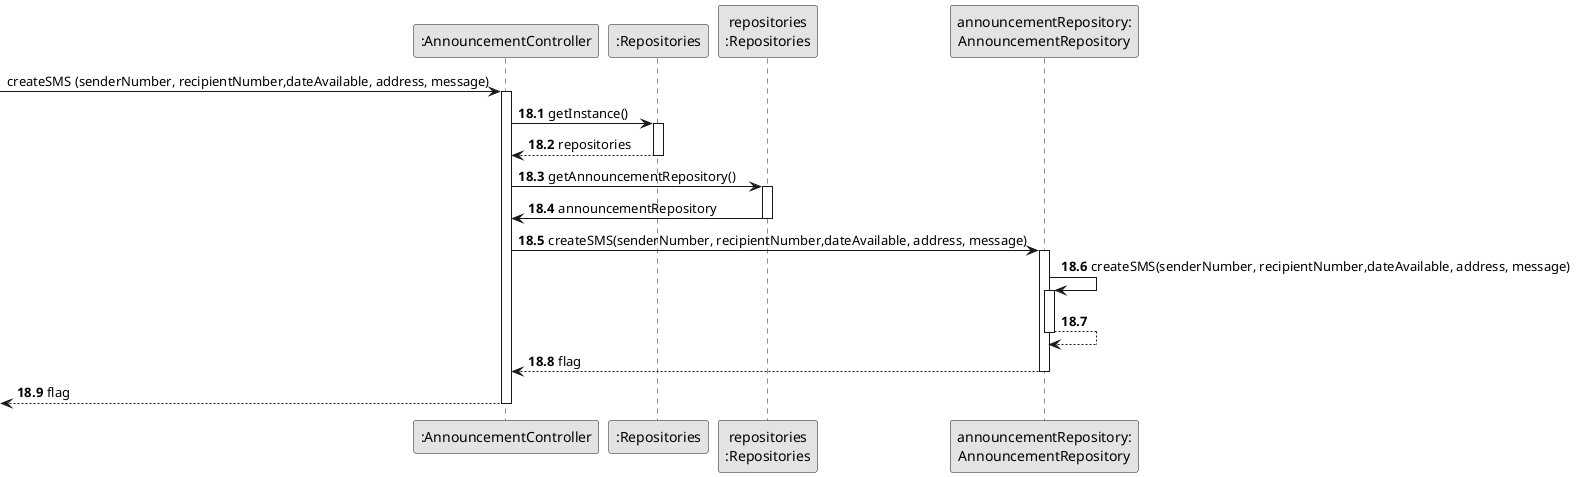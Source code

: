 @startuml
skinparam monochrome true
skinparam packageStyle rectangle
skinparam shadowing false



'hide footbox
participant ":AnnouncementController" as CTRL
participant ":Repositories" as RepositorySingleton
participant "repositories\n:Repositories" as PLAT
participant "announcementRepository:\nAnnouncementRepository" as AR



     -> CTRL: createSMS (senderNumber, recipientNumber,dateAvailable, address, message)

    activate CTRL
    autonumber 18.1

            CTRL -> RepositorySingleton : getInstance()
                                    activate RepositorySingleton

                                        RepositorySingleton --> CTRL: repositories
                                    deactivate RepositorySingleton

                                    CTRL -> PLAT : getAnnouncementRepository()
                                    activate PLAT

                                        PLAT -> CTRL : announcementRepository
                                    deactivate PLAT

                                     CTRL -> AR: createSMS(senderNumber, recipientNumber,dateAvailable, address, message)

                                      activate AR

                                             AR -> AR: createSMS(senderNumber, recipientNumber,dateAvailable, address, message)
                                            activate AR



                                            AR --> AR


                                            deactivate AR
                                             AR--> CTRL : flag


                                             deactivate AR

                                             <--- CTRL : flag

                                             deactivate CTRL









@enduml